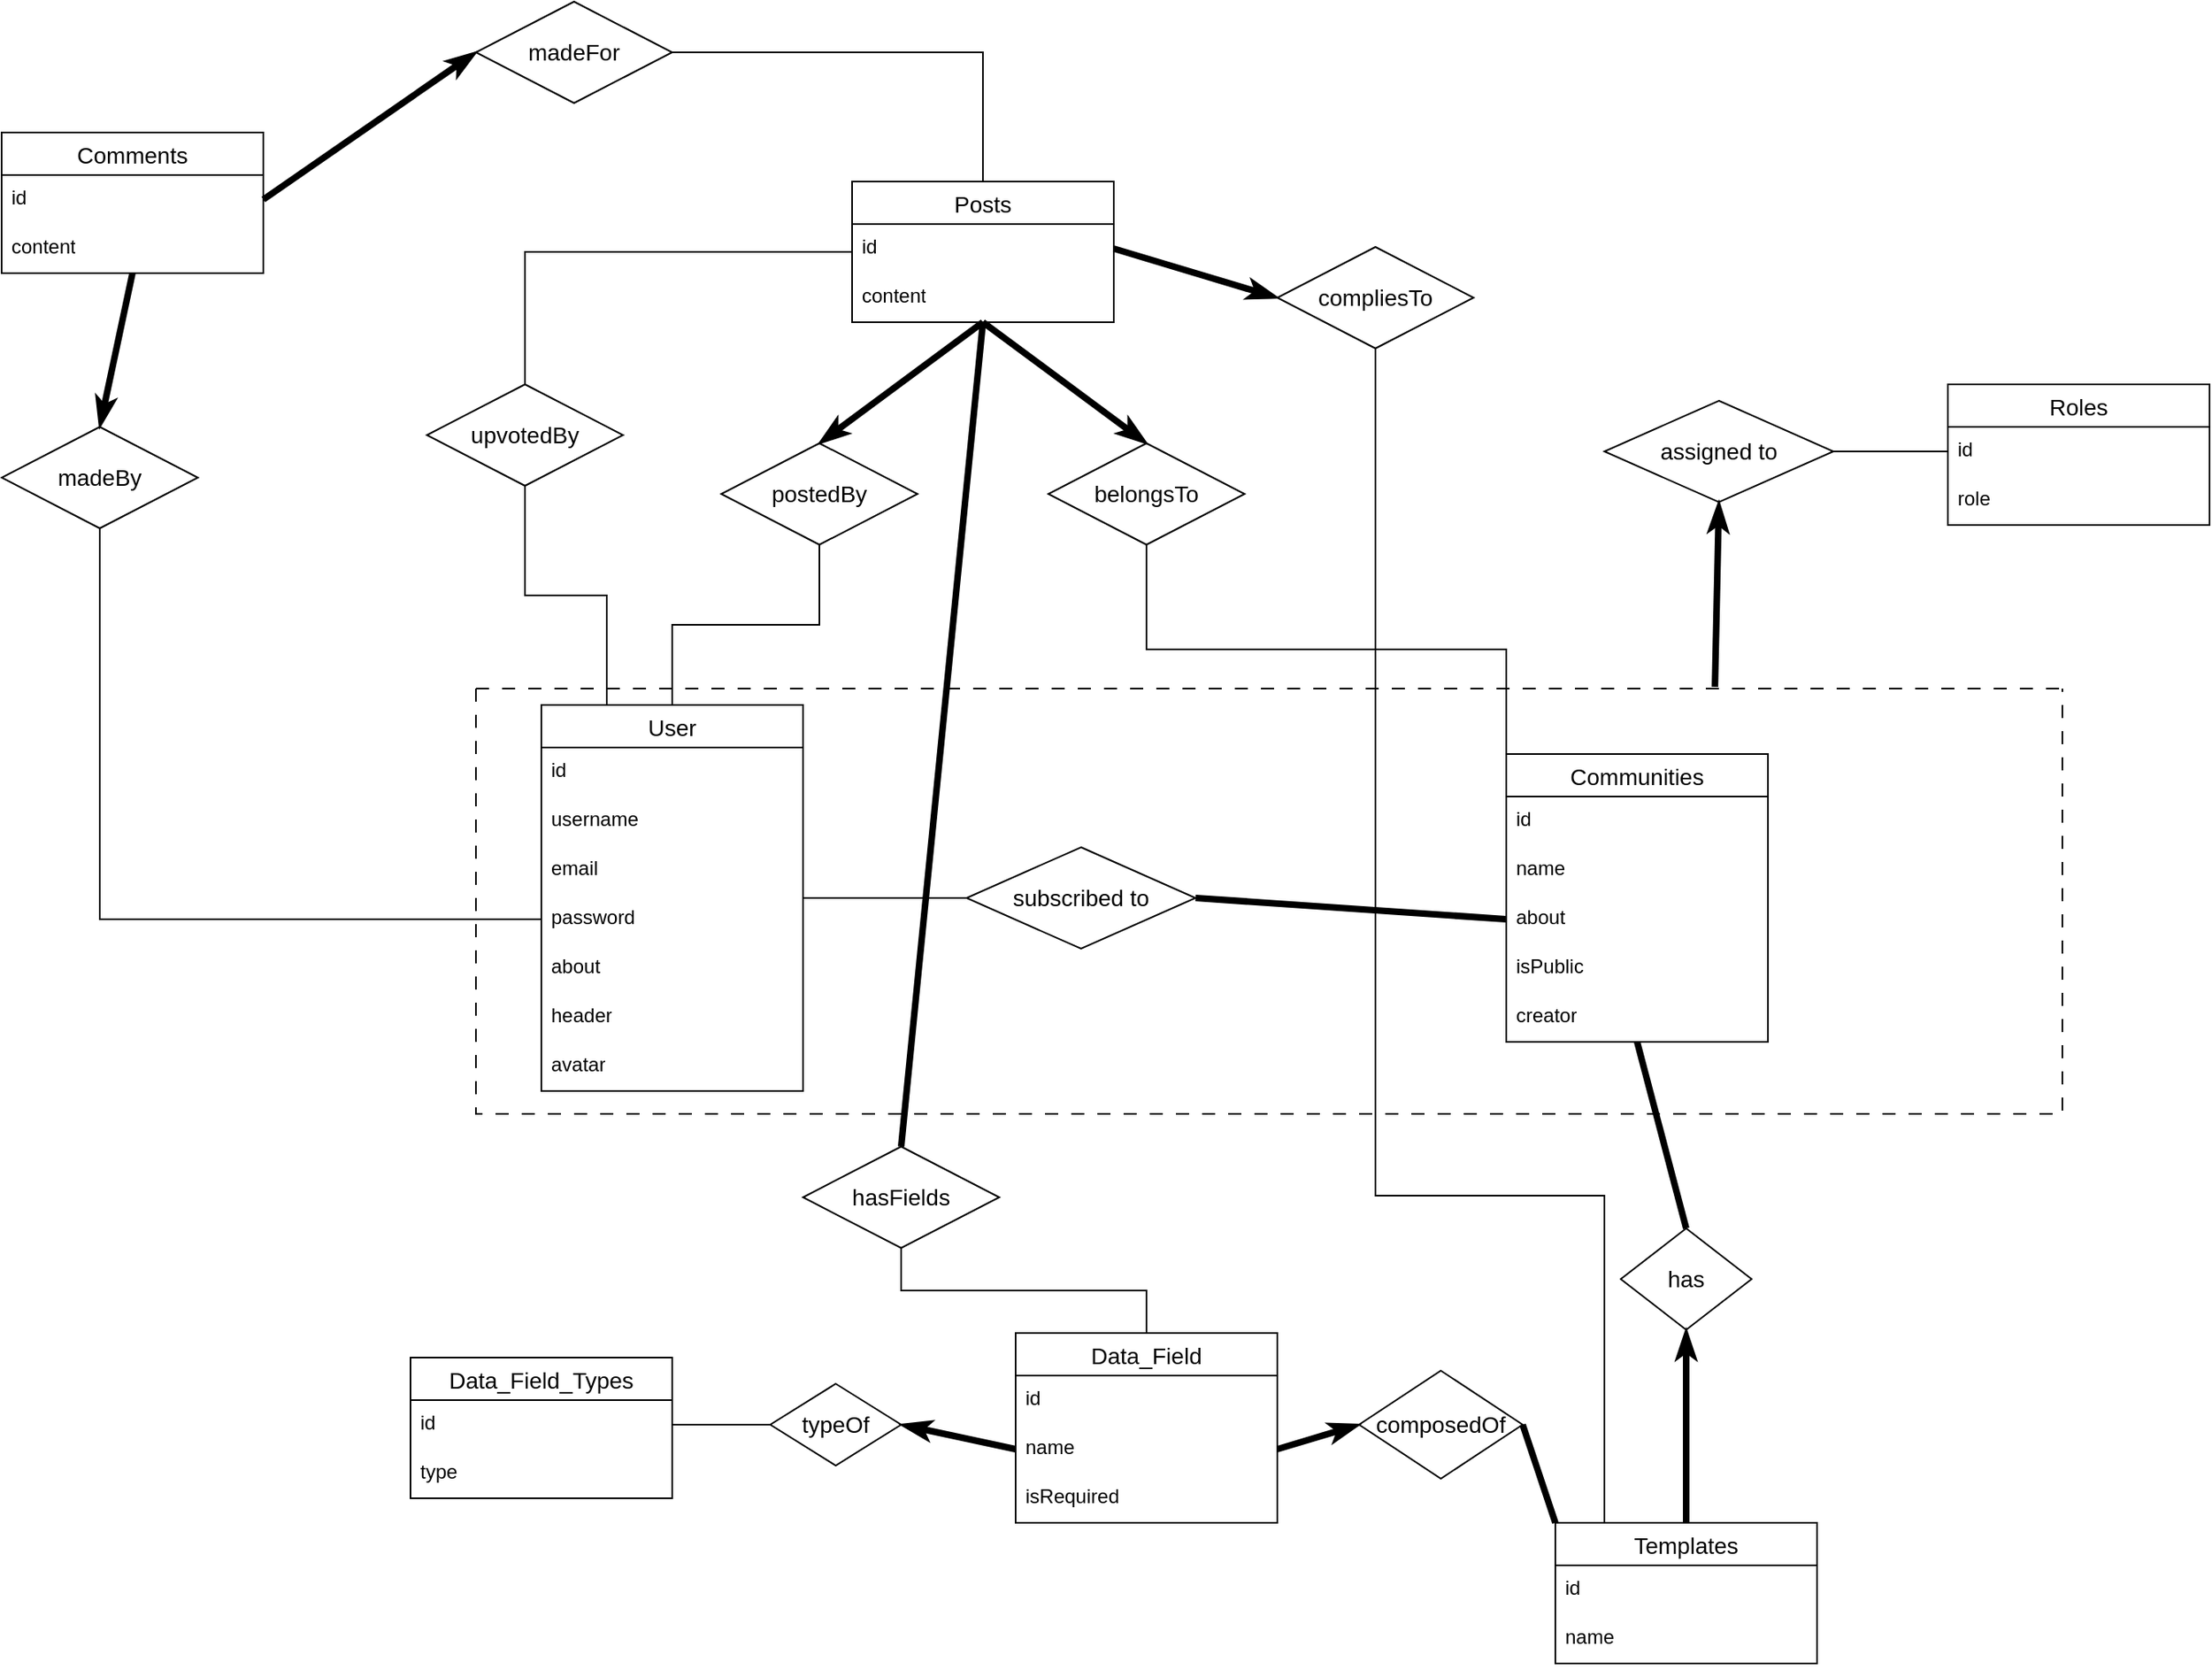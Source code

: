 <mxfile version="23.1.5" type="device">
  <diagram name="Page-1" id="kyJiQJ0VgdOWxfjIkgUi">
    <mxGraphModel dx="1642" dy="1193" grid="1" gridSize="10" guides="1" tooltips="1" connect="1" arrows="1" fold="1" page="0" pageScale="1" pageWidth="1169" pageHeight="827" math="0" shadow="0">
      <root>
        <mxCell id="0" />
        <mxCell id="1" parent="0" />
        <mxCell id="Po-LZy7qsp5AbImnbOL2-36" value="" style="edgeStyle=orthogonalEdgeStyle;rounded=0;orthogonalLoop=1;jettySize=auto;html=1;strokeColor=default;endArrow=none;endFill=0;" parent="1" source="Po-LZy7qsp5AbImnbOL2-1" target="Po-LZy7qsp5AbImnbOL2-35" edge="1">
          <mxGeometry relative="1" as="geometry" />
        </mxCell>
        <object label="User" id="Po-LZy7qsp5AbImnbOL2-1">
          <mxCell style="swimlane;fontStyle=0;childLayout=stackLayout;horizontal=1;startSize=26;horizontalStack=0;resizeParent=1;resizeParentMax=0;resizeLast=0;collapsible=1;marginBottom=0;align=center;fontSize=14;" parent="1" vertex="1">
            <mxGeometry x="110" y="130" width="160" height="236" as="geometry" />
          </mxCell>
        </object>
        <mxCell id="Po-LZy7qsp5AbImnbOL2-2" value="id" style="text;strokeColor=none;fillColor=none;spacingLeft=4;spacingRight=4;overflow=hidden;rotatable=0;points=[[0,0.5],[1,0.5]];portConstraint=eastwest;fontSize=12;whiteSpace=wrap;html=1;" parent="Po-LZy7qsp5AbImnbOL2-1" vertex="1">
          <mxGeometry y="26" width="160" height="30" as="geometry" />
        </mxCell>
        <mxCell id="Po-LZy7qsp5AbImnbOL2-3" value="username" style="text;strokeColor=none;fillColor=none;spacingLeft=4;spacingRight=4;overflow=hidden;rotatable=0;points=[[0,0.5],[1,0.5]];portConstraint=eastwest;fontSize=12;whiteSpace=wrap;html=1;" parent="Po-LZy7qsp5AbImnbOL2-1" vertex="1">
          <mxGeometry y="56" width="160" height="30" as="geometry" />
        </mxCell>
        <mxCell id="Po-LZy7qsp5AbImnbOL2-4" value="email" style="text;strokeColor=none;fillColor=none;spacingLeft=4;spacingRight=4;overflow=hidden;rotatable=0;points=[[0,0.5],[1,0.5]];portConstraint=eastwest;fontSize=12;whiteSpace=wrap;html=1;" parent="Po-LZy7qsp5AbImnbOL2-1" vertex="1">
          <mxGeometry y="86" width="160" height="30" as="geometry" />
        </mxCell>
        <mxCell id="Po-LZy7qsp5AbImnbOL2-5" value="password" style="text;strokeColor=none;fillColor=none;spacingLeft=4;spacingRight=4;overflow=hidden;rotatable=0;points=[[0,0.5],[1,0.5]];portConstraint=eastwest;fontSize=12;whiteSpace=wrap;html=1;" parent="Po-LZy7qsp5AbImnbOL2-1" vertex="1">
          <mxGeometry y="116" width="160" height="30" as="geometry" />
        </mxCell>
        <mxCell id="Po-LZy7qsp5AbImnbOL2-7" value="about" style="text;strokeColor=none;fillColor=none;spacingLeft=4;spacingRight=4;overflow=hidden;rotatable=0;points=[[0,0.5],[1,0.5]];portConstraint=eastwest;fontSize=12;whiteSpace=wrap;html=1;" parent="Po-LZy7qsp5AbImnbOL2-1" vertex="1">
          <mxGeometry y="146" width="160" height="30" as="geometry" />
        </mxCell>
        <mxCell id="Po-LZy7qsp5AbImnbOL2-8" value="header" style="text;strokeColor=none;fillColor=none;spacingLeft=4;spacingRight=4;overflow=hidden;rotatable=0;points=[[0,0.5],[1,0.5]];portConstraint=eastwest;fontSize=12;whiteSpace=wrap;html=1;" parent="Po-LZy7qsp5AbImnbOL2-1" vertex="1">
          <mxGeometry y="176" width="160" height="30" as="geometry" />
        </mxCell>
        <mxCell id="Po-LZy7qsp5AbImnbOL2-9" value="avatar" style="text;strokeColor=none;fillColor=none;spacingLeft=4;spacingRight=4;overflow=hidden;rotatable=0;points=[[0,0.5],[1,0.5]];portConstraint=eastwest;fontSize=12;whiteSpace=wrap;html=1;" parent="Po-LZy7qsp5AbImnbOL2-1" vertex="1">
          <mxGeometry y="206" width="160" height="30" as="geometry" />
        </mxCell>
        <object label="Communities" id="Po-LZy7qsp5AbImnbOL2-10">
          <mxCell style="swimlane;fontStyle=0;childLayout=stackLayout;horizontal=1;startSize=26;horizontalStack=0;resizeParent=1;resizeParentMax=0;resizeLast=0;collapsible=1;marginBottom=0;align=center;fontSize=14;" parent="1" vertex="1">
            <mxGeometry x="700" y="160" width="160" height="176" as="geometry">
              <mxRectangle x="700" y="160" width="120" height="30" as="alternateBounds" />
            </mxGeometry>
          </mxCell>
        </object>
        <mxCell id="Po-LZy7qsp5AbImnbOL2-11" value="id" style="text;strokeColor=none;fillColor=none;spacingLeft=4;spacingRight=4;overflow=hidden;rotatable=0;points=[[0,0.5],[1,0.5]];portConstraint=eastwest;fontSize=12;whiteSpace=wrap;html=1;" parent="Po-LZy7qsp5AbImnbOL2-10" vertex="1">
          <mxGeometry y="26" width="160" height="30" as="geometry" />
        </mxCell>
        <mxCell id="Po-LZy7qsp5AbImnbOL2-12" value="name" style="text;strokeColor=none;fillColor=none;spacingLeft=4;spacingRight=4;overflow=hidden;rotatable=0;points=[[0,0.5],[1,0.5]];portConstraint=eastwest;fontSize=12;whiteSpace=wrap;html=1;" parent="Po-LZy7qsp5AbImnbOL2-10" vertex="1">
          <mxGeometry y="56" width="160" height="30" as="geometry" />
        </mxCell>
        <mxCell id="Po-LZy7qsp5AbImnbOL2-13" value="about" style="text;strokeColor=none;fillColor=none;spacingLeft=4;spacingRight=4;overflow=hidden;rotatable=0;points=[[0,0.5],[1,0.5]];portConstraint=eastwest;fontSize=12;whiteSpace=wrap;html=1;" parent="Po-LZy7qsp5AbImnbOL2-10" vertex="1">
          <mxGeometry y="86" width="160" height="30" as="geometry" />
        </mxCell>
        <mxCell id="Po-LZy7qsp5AbImnbOL2-14" value="isPublic" style="text;strokeColor=none;fillColor=none;spacingLeft=4;spacingRight=4;overflow=hidden;rotatable=0;points=[[0,0.5],[1,0.5]];portConstraint=eastwest;fontSize=12;whiteSpace=wrap;html=1;" parent="Po-LZy7qsp5AbImnbOL2-10" vertex="1">
          <mxGeometry y="116" width="160" height="30" as="geometry" />
        </mxCell>
        <mxCell id="Po-LZy7qsp5AbImnbOL2-50" value="creator" style="text;strokeColor=none;fillColor=none;spacingLeft=4;spacingRight=4;overflow=hidden;rotatable=0;points=[[0,0.5],[1,0.5]];portConstraint=eastwest;fontSize=12;whiteSpace=wrap;html=1;" parent="Po-LZy7qsp5AbImnbOL2-10" vertex="1">
          <mxGeometry y="146" width="160" height="30" as="geometry" />
        </mxCell>
        <object label="Roles" id="Po-LZy7qsp5AbImnbOL2-26">
          <mxCell style="swimlane;fontStyle=0;childLayout=stackLayout;horizontal=1;startSize=26;horizontalStack=0;resizeParent=1;resizeParentMax=0;resizeLast=0;collapsible=1;marginBottom=0;align=center;fontSize=14;" parent="1" vertex="1">
            <mxGeometry x="970" y="-66" width="160" height="86" as="geometry" />
          </mxCell>
        </object>
        <mxCell id="Po-LZy7qsp5AbImnbOL2-27" value="id" style="text;strokeColor=none;fillColor=none;spacingLeft=4;spacingRight=4;overflow=hidden;rotatable=0;points=[[0,0.5],[1,0.5]];portConstraint=eastwest;fontSize=12;whiteSpace=wrap;html=1;" parent="Po-LZy7qsp5AbImnbOL2-26" vertex="1">
          <mxGeometry y="26" width="160" height="30" as="geometry" />
        </mxCell>
        <mxCell id="Po-LZy7qsp5AbImnbOL2-28" value="role" style="text;strokeColor=none;fillColor=none;spacingLeft=4;spacingRight=4;overflow=hidden;rotatable=0;points=[[0,0.5],[1,0.5]];portConstraint=eastwest;fontSize=12;whiteSpace=wrap;html=1;" parent="Po-LZy7qsp5AbImnbOL2-26" vertex="1">
          <mxGeometry y="56" width="160" height="30" as="geometry" />
        </mxCell>
        <mxCell id="Po-LZy7qsp5AbImnbOL2-35" value="subscribed to" style="rhombus;whiteSpace=wrap;html=1;fontSize=14;fontStyle=0;startSize=26;" parent="1" vertex="1">
          <mxGeometry x="370" y="217" width="140" height="62" as="geometry" />
        </mxCell>
        <mxCell id="Po-LZy7qsp5AbImnbOL2-37" value="" style="endArrow=none;html=1;rounded=0;entryX=1;entryY=0.5;entryDx=0;entryDy=0;exitX=0;exitY=0.5;exitDx=0;exitDy=0;strokeWidth=4;" parent="1" source="Po-LZy7qsp5AbImnbOL2-13" target="Po-LZy7qsp5AbImnbOL2-35" edge="1">
          <mxGeometry width="50" height="50" relative="1" as="geometry">
            <mxPoint x="560" y="430" as="sourcePoint" />
            <mxPoint x="610" y="380" as="targetPoint" />
          </mxGeometry>
        </mxCell>
        <object label="Templates" id="Po-LZy7qsp5AbImnbOL2-40">
          <mxCell style="swimlane;fontStyle=0;childLayout=stackLayout;horizontal=1;startSize=26;horizontalStack=0;resizeParent=1;resizeParentMax=0;resizeLast=0;collapsible=1;marginBottom=0;align=center;fontSize=14;" parent="1" vertex="1">
            <mxGeometry x="730" y="630" width="160" height="86" as="geometry" />
          </mxCell>
        </object>
        <mxCell id="Po-LZy7qsp5AbImnbOL2-41" value="id" style="text;strokeColor=none;fillColor=none;spacingLeft=4;spacingRight=4;overflow=hidden;rotatable=0;points=[[0,0.5],[1,0.5]];portConstraint=eastwest;fontSize=12;whiteSpace=wrap;html=1;" parent="Po-LZy7qsp5AbImnbOL2-40" vertex="1">
          <mxGeometry y="26" width="160" height="30" as="geometry" />
        </mxCell>
        <mxCell id="Po-LZy7qsp5AbImnbOL2-42" value="name" style="text;strokeColor=none;fillColor=none;spacingLeft=4;spacingRight=4;overflow=hidden;rotatable=0;points=[[0,0.5],[1,0.5]];portConstraint=eastwest;fontSize=12;whiteSpace=wrap;html=1;" parent="Po-LZy7qsp5AbImnbOL2-40" vertex="1">
          <mxGeometry y="56" width="160" height="30" as="geometry" />
        </mxCell>
        <object label="Data_Field_Types" id="Po-LZy7qsp5AbImnbOL2-45">
          <mxCell style="swimlane;fontStyle=0;childLayout=stackLayout;horizontal=1;startSize=26;horizontalStack=0;resizeParent=1;resizeParentMax=0;resizeLast=0;collapsible=1;marginBottom=0;align=center;fontSize=14;" parent="1" vertex="1">
            <mxGeometry x="30" y="529" width="160" height="86" as="geometry" />
          </mxCell>
        </object>
        <mxCell id="Po-LZy7qsp5AbImnbOL2-46" value="id" style="text;strokeColor=none;fillColor=none;spacingLeft=4;spacingRight=4;overflow=hidden;rotatable=0;points=[[0,0.5],[1,0.5]];portConstraint=eastwest;fontSize=12;whiteSpace=wrap;html=1;" parent="Po-LZy7qsp5AbImnbOL2-45" vertex="1">
          <mxGeometry y="26" width="160" height="30" as="geometry" />
        </mxCell>
        <mxCell id="Po-LZy7qsp5AbImnbOL2-47" value="type" style="text;strokeColor=none;fillColor=none;spacingLeft=4;spacingRight=4;overflow=hidden;rotatable=0;points=[[0,0.5],[1,0.5]];portConstraint=eastwest;fontSize=12;whiteSpace=wrap;html=1;" parent="Po-LZy7qsp5AbImnbOL2-45" vertex="1">
          <mxGeometry y="56" width="160" height="30" as="geometry" />
        </mxCell>
        <mxCell id="Po-LZy7qsp5AbImnbOL2-48" value="has" style="rhombus;whiteSpace=wrap;html=1;fontSize=14;fontStyle=0;startSize=26;" parent="1" vertex="1">
          <mxGeometry x="770" y="450" width="80" height="62" as="geometry" />
        </mxCell>
        <mxCell id="Po-LZy7qsp5AbImnbOL2-51" value="" style="endArrow=none;html=1;rounded=0;entryX=0.5;entryY=0;entryDx=0;entryDy=0;exitX=0.5;exitY=1;exitDx=0;exitDy=0;strokeWidth=4;endFill=0;startArrow=classicThin;startFill=1;" parent="1" source="Po-LZy7qsp5AbImnbOL2-48" target="Po-LZy7qsp5AbImnbOL2-40" edge="1">
          <mxGeometry width="50" height="50" relative="1" as="geometry">
            <mxPoint x="570" y="495" as="sourcePoint" />
            <mxPoint x="660" y="503" as="targetPoint" />
          </mxGeometry>
        </mxCell>
        <mxCell id="Po-LZy7qsp5AbImnbOL2-49" value="" style="endArrow=none;html=1;rounded=0;entryX=0.5;entryY=0;entryDx=0;entryDy=0;strokeWidth=4;exitX=0.5;exitY=1;exitDx=0;exitDy=0;" parent="1" source="Po-LZy7qsp5AbImnbOL2-10" target="Po-LZy7qsp5AbImnbOL2-48" edge="1">
          <mxGeometry width="50" height="50" relative="1" as="geometry">
            <mxPoint x="860" y="410" as="sourcePoint" />
            <mxPoint x="635" y="297" as="targetPoint" />
          </mxGeometry>
        </mxCell>
        <mxCell id="Po-LZy7qsp5AbImnbOL2-54" value="" style="swimlane;startSize=0;dashed=1;dashPattern=8 8;" parent="1" vertex="1">
          <mxGeometry x="70" y="120" width="970" height="260" as="geometry">
            <mxRectangle x="70" y="120" width="50" height="40" as="alternateBounds" />
          </mxGeometry>
        </mxCell>
        <mxCell id="Po-LZy7qsp5AbImnbOL2-56" value="assigned to" style="rhombus;whiteSpace=wrap;html=1;fontSize=14;fontStyle=0;startSize=26;" parent="1" vertex="1">
          <mxGeometry x="760" y="-56" width="140" height="62" as="geometry" />
        </mxCell>
        <mxCell id="Po-LZy7qsp5AbImnbOL2-57" value="" style="endArrow=none;html=1;rounded=0;entryX=0;entryY=0.5;entryDx=0;entryDy=0;exitX=1;exitY=0.5;exitDx=0;exitDy=0;" parent="1" source="Po-LZy7qsp5AbImnbOL2-56" target="Po-LZy7qsp5AbImnbOL2-27" edge="1">
          <mxGeometry width="50" height="50" relative="1" as="geometry">
            <mxPoint x="560" y="430" as="sourcePoint" />
            <mxPoint x="610" y="380" as="targetPoint" />
          </mxGeometry>
        </mxCell>
        <mxCell id="Po-LZy7qsp5AbImnbOL2-58" value="" style="endArrow=none;html=1;rounded=0;entryX=0.781;entryY=-0.004;entryDx=0;entryDy=0;exitX=0.5;exitY=1;exitDx=0;exitDy=0;strokeWidth=4;endFill=0;startArrow=classicThin;startFill=1;entryPerimeter=0;" parent="1" source="Po-LZy7qsp5AbImnbOL2-56" target="Po-LZy7qsp5AbImnbOL2-54" edge="1">
          <mxGeometry width="50" height="50" relative="1" as="geometry">
            <mxPoint x="490" y="410" as="sourcePoint" />
            <mxPoint x="520" y="538" as="targetPoint" />
          </mxGeometry>
        </mxCell>
        <object label="Data_Field" id="Po-LZy7qsp5AbImnbOL2-59">
          <mxCell style="swimlane;fontStyle=0;childLayout=stackLayout;horizontal=1;startSize=26;horizontalStack=0;resizeParent=1;resizeParentMax=0;resizeLast=0;collapsible=1;marginBottom=0;align=center;fontSize=14;" parent="1" vertex="1">
            <mxGeometry x="400" y="514" width="160" height="116" as="geometry" />
          </mxCell>
        </object>
        <mxCell id="Po-LZy7qsp5AbImnbOL2-69" value="id" style="text;strokeColor=none;fillColor=none;spacingLeft=4;spacingRight=4;overflow=hidden;rotatable=0;points=[[0,0.5],[1,0.5]];portConstraint=eastwest;fontSize=12;whiteSpace=wrap;html=1;" parent="Po-LZy7qsp5AbImnbOL2-59" vertex="1">
          <mxGeometry y="26" width="160" height="30" as="geometry" />
        </mxCell>
        <mxCell id="Po-LZy7qsp5AbImnbOL2-60" value="name" style="text;strokeColor=none;fillColor=none;spacingLeft=4;spacingRight=4;overflow=hidden;rotatable=0;points=[[0,0.5],[1,0.5]];portConstraint=eastwest;fontSize=12;whiteSpace=wrap;html=1;" parent="Po-LZy7qsp5AbImnbOL2-59" vertex="1">
          <mxGeometry y="56" width="160" height="30" as="geometry" />
        </mxCell>
        <mxCell id="Po-LZy7qsp5AbImnbOL2-62" value="isRequired" style="text;strokeColor=none;fillColor=none;spacingLeft=4;spacingRight=4;overflow=hidden;rotatable=0;points=[[0,0.5],[1,0.5]];portConstraint=eastwest;fontSize=12;whiteSpace=wrap;html=1;" parent="Po-LZy7qsp5AbImnbOL2-59" vertex="1">
          <mxGeometry y="86" width="160" height="30" as="geometry" />
        </mxCell>
        <mxCell id="Po-LZy7qsp5AbImnbOL2-63" value="typeOf" style="rhombus;whiteSpace=wrap;html=1;fontSize=14;fontStyle=0;startSize=26;" parent="1" vertex="1">
          <mxGeometry x="250" y="545" width="80" height="50" as="geometry" />
        </mxCell>
        <mxCell id="Po-LZy7qsp5AbImnbOL2-64" value="" style="endArrow=none;html=1;rounded=0;entryX=0;entryY=0.5;entryDx=0;entryDy=0;exitX=1;exitY=0.5;exitDx=0;exitDy=0;strokeWidth=4;endFill=0;startArrow=classicThin;startFill=1;" parent="1" source="Po-LZy7qsp5AbImnbOL2-63" target="Po-LZy7qsp5AbImnbOL2-60" edge="1">
          <mxGeometry width="50" height="50" relative="1" as="geometry">
            <mxPoint x="350" y="426" as="sourcePoint" />
            <mxPoint x="400" y="585" as="targetPoint" />
          </mxGeometry>
        </mxCell>
        <mxCell id="Po-LZy7qsp5AbImnbOL2-65" value="" style="edgeStyle=orthogonalEdgeStyle;rounded=0;orthogonalLoop=1;jettySize=auto;html=1;strokeColor=default;endArrow=none;endFill=0;entryX=0;entryY=0.5;entryDx=0;entryDy=0;exitX=1;exitY=0.5;exitDx=0;exitDy=0;" parent="1" source="Po-LZy7qsp5AbImnbOL2-46" target="Po-LZy7qsp5AbImnbOL2-63" edge="1">
          <mxGeometry relative="1" as="geometry">
            <mxPoint x="180" y="480" as="sourcePoint" />
            <mxPoint x="280" y="480" as="targetPoint" />
          </mxGeometry>
        </mxCell>
        <mxCell id="Po-LZy7qsp5AbImnbOL2-66" value="composedOf" style="rhombus;whiteSpace=wrap;html=1;fontSize=14;fontStyle=0;startSize=26;" parent="1" vertex="1">
          <mxGeometry x="610" y="537" width="100" height="66" as="geometry" />
        </mxCell>
        <mxCell id="Po-LZy7qsp5AbImnbOL2-67" value="" style="endArrow=none;html=1;rounded=0;entryX=1;entryY=0.5;entryDx=0;entryDy=0;exitX=0;exitY=0;exitDx=0;exitDy=0;strokeWidth=4;" parent="1" source="Po-LZy7qsp5AbImnbOL2-40" target="Po-LZy7qsp5AbImnbOL2-66" edge="1">
          <mxGeometry width="50" height="50" relative="1" as="geometry">
            <mxPoint x="670" y="319" as="sourcePoint" />
            <mxPoint x="480" y="306" as="targetPoint" />
          </mxGeometry>
        </mxCell>
        <mxCell id="Po-LZy7qsp5AbImnbOL2-68" value="" style="endArrow=none;html=1;rounded=0;entryX=1;entryY=0.5;entryDx=0;entryDy=0;exitX=0;exitY=0.5;exitDx=0;exitDy=0;strokeWidth=4;endFill=0;startArrow=classicThin;startFill=1;" parent="1" source="Po-LZy7qsp5AbImnbOL2-66" target="Po-LZy7qsp5AbImnbOL2-60" edge="1">
          <mxGeometry width="50" height="50" relative="1" as="geometry">
            <mxPoint x="445" y="716" as="sourcePoint" />
            <mxPoint x="515" y="701" as="targetPoint" />
          </mxGeometry>
        </mxCell>
        <object label="Posts" id="Po-LZy7qsp5AbImnbOL2-70">
          <mxCell style="swimlane;fontStyle=0;childLayout=stackLayout;horizontal=1;startSize=26;horizontalStack=0;resizeParent=1;resizeParentMax=0;resizeLast=0;collapsible=1;marginBottom=0;align=center;fontSize=14;" parent="1" vertex="1">
            <mxGeometry x="300" y="-190" width="160" height="86" as="geometry">
              <mxRectangle x="300" y="-190" width="120" height="30" as="alternateBounds" />
            </mxGeometry>
          </mxCell>
        </object>
        <mxCell id="Po-LZy7qsp5AbImnbOL2-71" value="id" style="text;strokeColor=none;fillColor=none;spacingLeft=4;spacingRight=4;overflow=hidden;rotatable=0;points=[[0,0.5],[1,0.5]];portConstraint=eastwest;fontSize=12;whiteSpace=wrap;html=1;" parent="Po-LZy7qsp5AbImnbOL2-70" vertex="1">
          <mxGeometry y="26" width="160" height="30" as="geometry" />
        </mxCell>
        <mxCell id="Po-LZy7qsp5AbImnbOL2-72" value="content" style="text;strokeColor=none;fillColor=none;spacingLeft=4;spacingRight=4;overflow=hidden;rotatable=0;points=[[0,0.5],[1,0.5]];portConstraint=eastwest;fontSize=12;whiteSpace=wrap;html=1;" parent="Po-LZy7qsp5AbImnbOL2-70" vertex="1">
          <mxGeometry y="56" width="160" height="30" as="geometry" />
        </mxCell>
        <mxCell id="Po-LZy7qsp5AbImnbOL2-76" value="postedBy" style="rhombus;whiteSpace=wrap;html=1;fontSize=14;fontStyle=0;startSize=26;" parent="1" vertex="1">
          <mxGeometry x="220" y="-30" width="120" height="62" as="geometry" />
        </mxCell>
        <mxCell id="Po-LZy7qsp5AbImnbOL2-77" value="" style="edgeStyle=orthogonalEdgeStyle;rounded=0;orthogonalLoop=1;jettySize=auto;html=1;strokeColor=default;endArrow=none;endFill=0;entryX=0.5;entryY=1;entryDx=0;entryDy=0;exitX=0.5;exitY=0;exitDx=0;exitDy=0;" parent="1" source="Po-LZy7qsp5AbImnbOL2-1" target="Po-LZy7qsp5AbImnbOL2-76" edge="1">
          <mxGeometry relative="1" as="geometry">
            <mxPoint x="280" y="258" as="sourcePoint" />
            <mxPoint x="380" y="258" as="targetPoint" />
          </mxGeometry>
        </mxCell>
        <mxCell id="Po-LZy7qsp5AbImnbOL2-78" value="" style="endArrow=none;html=1;rounded=0;exitX=0.5;exitY=0;exitDx=0;exitDy=0;strokeWidth=4;endFill=0;startArrow=classicThin;startFill=1;entryX=0.5;entryY=1;entryDx=0;entryDy=0;" parent="1" source="Po-LZy7qsp5AbImnbOL2-76" target="Po-LZy7qsp5AbImnbOL2-70" edge="1">
          <mxGeometry width="50" height="50" relative="1" as="geometry">
            <mxPoint x="439.5" y="-30" as="sourcePoint" />
            <mxPoint x="360" y="-100" as="targetPoint" />
          </mxGeometry>
        </mxCell>
        <mxCell id="Po-LZy7qsp5AbImnbOL2-79" value="upvotedBy" style="rhombus;whiteSpace=wrap;html=1;fontSize=14;fontStyle=0;startSize=26;" parent="1" vertex="1">
          <mxGeometry x="40" y="-66" width="120" height="62" as="geometry" />
        </mxCell>
        <mxCell id="Po-LZy7qsp5AbImnbOL2-80" value="" style="edgeStyle=orthogonalEdgeStyle;rounded=0;orthogonalLoop=1;jettySize=auto;html=1;strokeColor=default;endArrow=none;endFill=0;entryX=0;entryY=0.5;entryDx=0;entryDy=0;exitX=0.5;exitY=0;exitDx=0;exitDy=0;" parent="1" source="Po-LZy7qsp5AbImnbOL2-79" target="Po-LZy7qsp5AbImnbOL2-70" edge="1">
          <mxGeometry relative="1" as="geometry">
            <mxPoint x="110" y="-140" as="sourcePoint" />
            <mxPoint x="230" y="-140" as="targetPoint" />
          </mxGeometry>
        </mxCell>
        <mxCell id="Po-LZy7qsp5AbImnbOL2-81" value="" style="edgeStyle=orthogonalEdgeStyle;rounded=0;orthogonalLoop=1;jettySize=auto;html=1;strokeColor=default;endArrow=none;endFill=0;entryX=0.5;entryY=1;entryDx=0;entryDy=0;exitX=0.25;exitY=0;exitDx=0;exitDy=0;" parent="1" source="Po-LZy7qsp5AbImnbOL2-1" target="Po-LZy7qsp5AbImnbOL2-79" edge="1">
          <mxGeometry relative="1" as="geometry">
            <mxPoint x="-10" y="104" as="sourcePoint" />
            <mxPoint x="80" y="6" as="targetPoint" />
          </mxGeometry>
        </mxCell>
        <mxCell id="Po-LZy7qsp5AbImnbOL2-82" value="belongsTo" style="rhombus;whiteSpace=wrap;html=1;fontSize=14;fontStyle=0;startSize=26;" parent="1" vertex="1">
          <mxGeometry x="420" y="-30" width="120" height="62" as="geometry" />
        </mxCell>
        <mxCell id="Po-LZy7qsp5AbImnbOL2-83" value="" style="endArrow=none;html=1;rounded=0;exitX=0.5;exitY=0;exitDx=0;exitDy=0;strokeWidth=4;endFill=0;startArrow=classicThin;startFill=1;entryX=0.5;entryY=1;entryDx=0;entryDy=0;" parent="1" source="Po-LZy7qsp5AbImnbOL2-82" target="Po-LZy7qsp5AbImnbOL2-70" edge="1">
          <mxGeometry width="50" height="50" relative="1" as="geometry">
            <mxPoint x="290" y="-20" as="sourcePoint" />
            <mxPoint x="390" y="-90" as="targetPoint" />
          </mxGeometry>
        </mxCell>
        <mxCell id="Po-LZy7qsp5AbImnbOL2-85" value="" style="edgeStyle=orthogonalEdgeStyle;rounded=0;orthogonalLoop=1;jettySize=auto;html=1;strokeColor=default;endArrow=none;endFill=0;entryX=0;entryY=0;entryDx=0;entryDy=0;exitX=0.5;exitY=1;exitDx=0;exitDy=0;" parent="1" source="Po-LZy7qsp5AbImnbOL2-82" target="Po-LZy7qsp5AbImnbOL2-10" edge="1">
          <mxGeometry relative="1" as="geometry">
            <mxPoint x="500" y="180" as="sourcePoint" />
            <mxPoint x="600" y="180" as="targetPoint" />
          </mxGeometry>
        </mxCell>
        <object label="Comments" id="Po-LZy7qsp5AbImnbOL2-86">
          <mxCell style="swimlane;fontStyle=0;childLayout=stackLayout;horizontal=1;startSize=26;horizontalStack=0;resizeParent=1;resizeParentMax=0;resizeLast=0;collapsible=1;marginBottom=0;align=center;fontSize=14;" parent="1" vertex="1">
            <mxGeometry x="-220" y="-220" width="160" height="86" as="geometry">
              <mxRectangle x="-220" y="-220" width="120" height="30" as="alternateBounds" />
            </mxGeometry>
          </mxCell>
        </object>
        <mxCell id="Po-LZy7qsp5AbImnbOL2-87" value="id" style="text;strokeColor=none;fillColor=none;spacingLeft=4;spacingRight=4;overflow=hidden;rotatable=0;points=[[0,0.5],[1,0.5]];portConstraint=eastwest;fontSize=12;whiteSpace=wrap;html=1;" parent="Po-LZy7qsp5AbImnbOL2-86" vertex="1">
          <mxGeometry y="26" width="160" height="30" as="geometry" />
        </mxCell>
        <mxCell id="Po-LZy7qsp5AbImnbOL2-88" value="content" style="text;strokeColor=none;fillColor=none;spacingLeft=4;spacingRight=4;overflow=hidden;rotatable=0;points=[[0,0.5],[1,0.5]];portConstraint=eastwest;fontSize=12;whiteSpace=wrap;html=1;" parent="Po-LZy7qsp5AbImnbOL2-86" vertex="1">
          <mxGeometry y="56" width="160" height="30" as="geometry" />
        </mxCell>
        <mxCell id="Po-LZy7qsp5AbImnbOL2-89" value="madeBy" style="rhombus;whiteSpace=wrap;html=1;fontSize=14;fontStyle=0;startSize=26;" parent="1" vertex="1">
          <mxGeometry x="-220" y="-40" width="120" height="62" as="geometry" />
        </mxCell>
        <mxCell id="Po-LZy7qsp5AbImnbOL2-90" value="madeFor" style="rhombus;whiteSpace=wrap;html=1;fontSize=14;fontStyle=0;startSize=26;" parent="1" vertex="1">
          <mxGeometry x="70" y="-300" width="120" height="62" as="geometry" />
        </mxCell>
        <mxCell id="Po-LZy7qsp5AbImnbOL2-91" value="" style="endArrow=none;html=1;rounded=0;exitX=0;exitY=0.5;exitDx=0;exitDy=0;strokeWidth=4;endFill=0;startArrow=classicThin;startFill=1;entryX=1;entryY=0.5;entryDx=0;entryDy=0;" parent="1" source="Po-LZy7qsp5AbImnbOL2-90" target="Po-LZy7qsp5AbImnbOL2-87" edge="1">
          <mxGeometry width="50" height="50" relative="1" as="geometry">
            <mxPoint x="-60" y="-60" as="sourcePoint" />
            <mxPoint x="40" y="-134" as="targetPoint" />
          </mxGeometry>
        </mxCell>
        <mxCell id="Po-LZy7qsp5AbImnbOL2-92" value="" style="edgeStyle=orthogonalEdgeStyle;rounded=0;orthogonalLoop=1;jettySize=auto;html=1;strokeColor=default;endArrow=none;endFill=0;entryX=0.5;entryY=0;entryDx=0;entryDy=0;exitX=1;exitY=0.5;exitDx=0;exitDy=0;" parent="1" source="Po-LZy7qsp5AbImnbOL2-90" target="Po-LZy7qsp5AbImnbOL2-70" edge="1">
          <mxGeometry relative="1" as="geometry">
            <mxPoint x="210" y="-228.75" as="sourcePoint" />
            <mxPoint x="410" y="-309.75" as="targetPoint" />
          </mxGeometry>
        </mxCell>
        <mxCell id="Po-LZy7qsp5AbImnbOL2-93" value="" style="endArrow=none;html=1;rounded=0;exitX=0.5;exitY=0;exitDx=0;exitDy=0;strokeWidth=4;endFill=0;startArrow=classicThin;startFill=1;entryX=0.5;entryY=1;entryDx=0;entryDy=0;" parent="1" source="Po-LZy7qsp5AbImnbOL2-89" target="Po-LZy7qsp5AbImnbOL2-86" edge="1">
          <mxGeometry width="50" height="50" relative="1" as="geometry">
            <mxPoint x="20" y="-110" as="sourcePoint" />
            <mxPoint x="-100" y="-20" as="targetPoint" />
          </mxGeometry>
        </mxCell>
        <mxCell id="Po-LZy7qsp5AbImnbOL2-94" value="" style="edgeStyle=orthogonalEdgeStyle;rounded=0;orthogonalLoop=1;jettySize=auto;html=1;strokeColor=default;endArrow=none;endFill=0;entryX=0.5;entryY=1;entryDx=0;entryDy=0;exitX=0;exitY=0.5;exitDx=0;exitDy=0;" parent="1" source="Po-LZy7qsp5AbImnbOL2-5" target="Po-LZy7qsp5AbImnbOL2-89" edge="1">
          <mxGeometry relative="1" as="geometry">
            <mxPoint x="-100" y="130" as="sourcePoint" />
            <mxPoint x="-150" y="-4" as="targetPoint" />
          </mxGeometry>
        </mxCell>
        <mxCell id="Po-LZy7qsp5AbImnbOL2-95" value="compliesTo" style="rhombus;whiteSpace=wrap;html=1;fontSize=14;fontStyle=0;startSize=26;" parent="1" vertex="1">
          <mxGeometry x="560" y="-150" width="120" height="62" as="geometry" />
        </mxCell>
        <mxCell id="Po-LZy7qsp5AbImnbOL2-96" value="" style="endArrow=none;html=1;rounded=0;exitX=0;exitY=0.5;exitDx=0;exitDy=0;strokeWidth=4;endFill=0;startArrow=classicThin;startFill=1;entryX=1;entryY=0.5;entryDx=0;entryDy=0;" parent="1" source="Po-LZy7qsp5AbImnbOL2-95" target="Po-LZy7qsp5AbImnbOL2-71" edge="1">
          <mxGeometry width="50" height="50" relative="1" as="geometry">
            <mxPoint x="650" y="-176" as="sourcePoint" />
            <mxPoint x="550" y="-250" as="targetPoint" />
          </mxGeometry>
        </mxCell>
        <mxCell id="Po-LZy7qsp5AbImnbOL2-97" value="" style="edgeStyle=orthogonalEdgeStyle;rounded=0;orthogonalLoop=1;jettySize=auto;html=1;strokeColor=default;endArrow=none;endFill=0;entryX=0.25;entryY=0;entryDx=0;entryDy=0;exitX=0.5;exitY=1;exitDx=0;exitDy=0;" parent="1" source="Po-LZy7qsp5AbImnbOL2-95" target="Po-LZy7qsp5AbImnbOL2-40" edge="1">
          <mxGeometry relative="1" as="geometry">
            <mxPoint x="740" y="-190" as="sourcePoint" />
            <mxPoint x="960" y="-62" as="targetPoint" />
            <Array as="points">
              <mxPoint x="620" y="430" />
              <mxPoint x="760" y="430" />
              <mxPoint x="760" y="630" />
            </Array>
          </mxGeometry>
        </mxCell>
        <mxCell id="Rw3yv1g6wYXY3hFWMK8n-1" value="hasFields" style="rhombus;whiteSpace=wrap;html=1;fontSize=14;fontStyle=0;startSize=26;" vertex="1" parent="1">
          <mxGeometry x="270" y="400" width="120" height="62" as="geometry" />
        </mxCell>
        <mxCell id="Rw3yv1g6wYXY3hFWMK8n-2" value="" style="endArrow=none;html=1;rounded=0;strokeWidth=4;entryX=0.5;entryY=1;entryDx=0;entryDy=0;exitX=0.5;exitY=0;exitDx=0;exitDy=0;" edge="1" parent="1" source="Rw3yv1g6wYXY3hFWMK8n-1" target="Po-LZy7qsp5AbImnbOL2-70">
          <mxGeometry width="50" height="50" relative="1" as="geometry">
            <mxPoint x="430" y="90" as="sourcePoint" />
            <mxPoint x="370" y="-30" as="targetPoint" />
          </mxGeometry>
        </mxCell>
        <mxCell id="Rw3yv1g6wYXY3hFWMK8n-3" value="" style="edgeStyle=orthogonalEdgeStyle;rounded=0;orthogonalLoop=1;jettySize=auto;html=1;strokeColor=default;endArrow=none;endFill=0;entryX=0.5;entryY=0;entryDx=0;entryDy=0;exitX=0.5;exitY=1;exitDx=0;exitDy=0;" edge="1" parent="1" source="Rw3yv1g6wYXY3hFWMK8n-1" target="Po-LZy7qsp5AbImnbOL2-59">
          <mxGeometry relative="1" as="geometry">
            <mxPoint x="450" y="460" as="sourcePoint" />
            <mxPoint x="510" y="460" as="targetPoint" />
          </mxGeometry>
        </mxCell>
      </root>
    </mxGraphModel>
  </diagram>
</mxfile>
